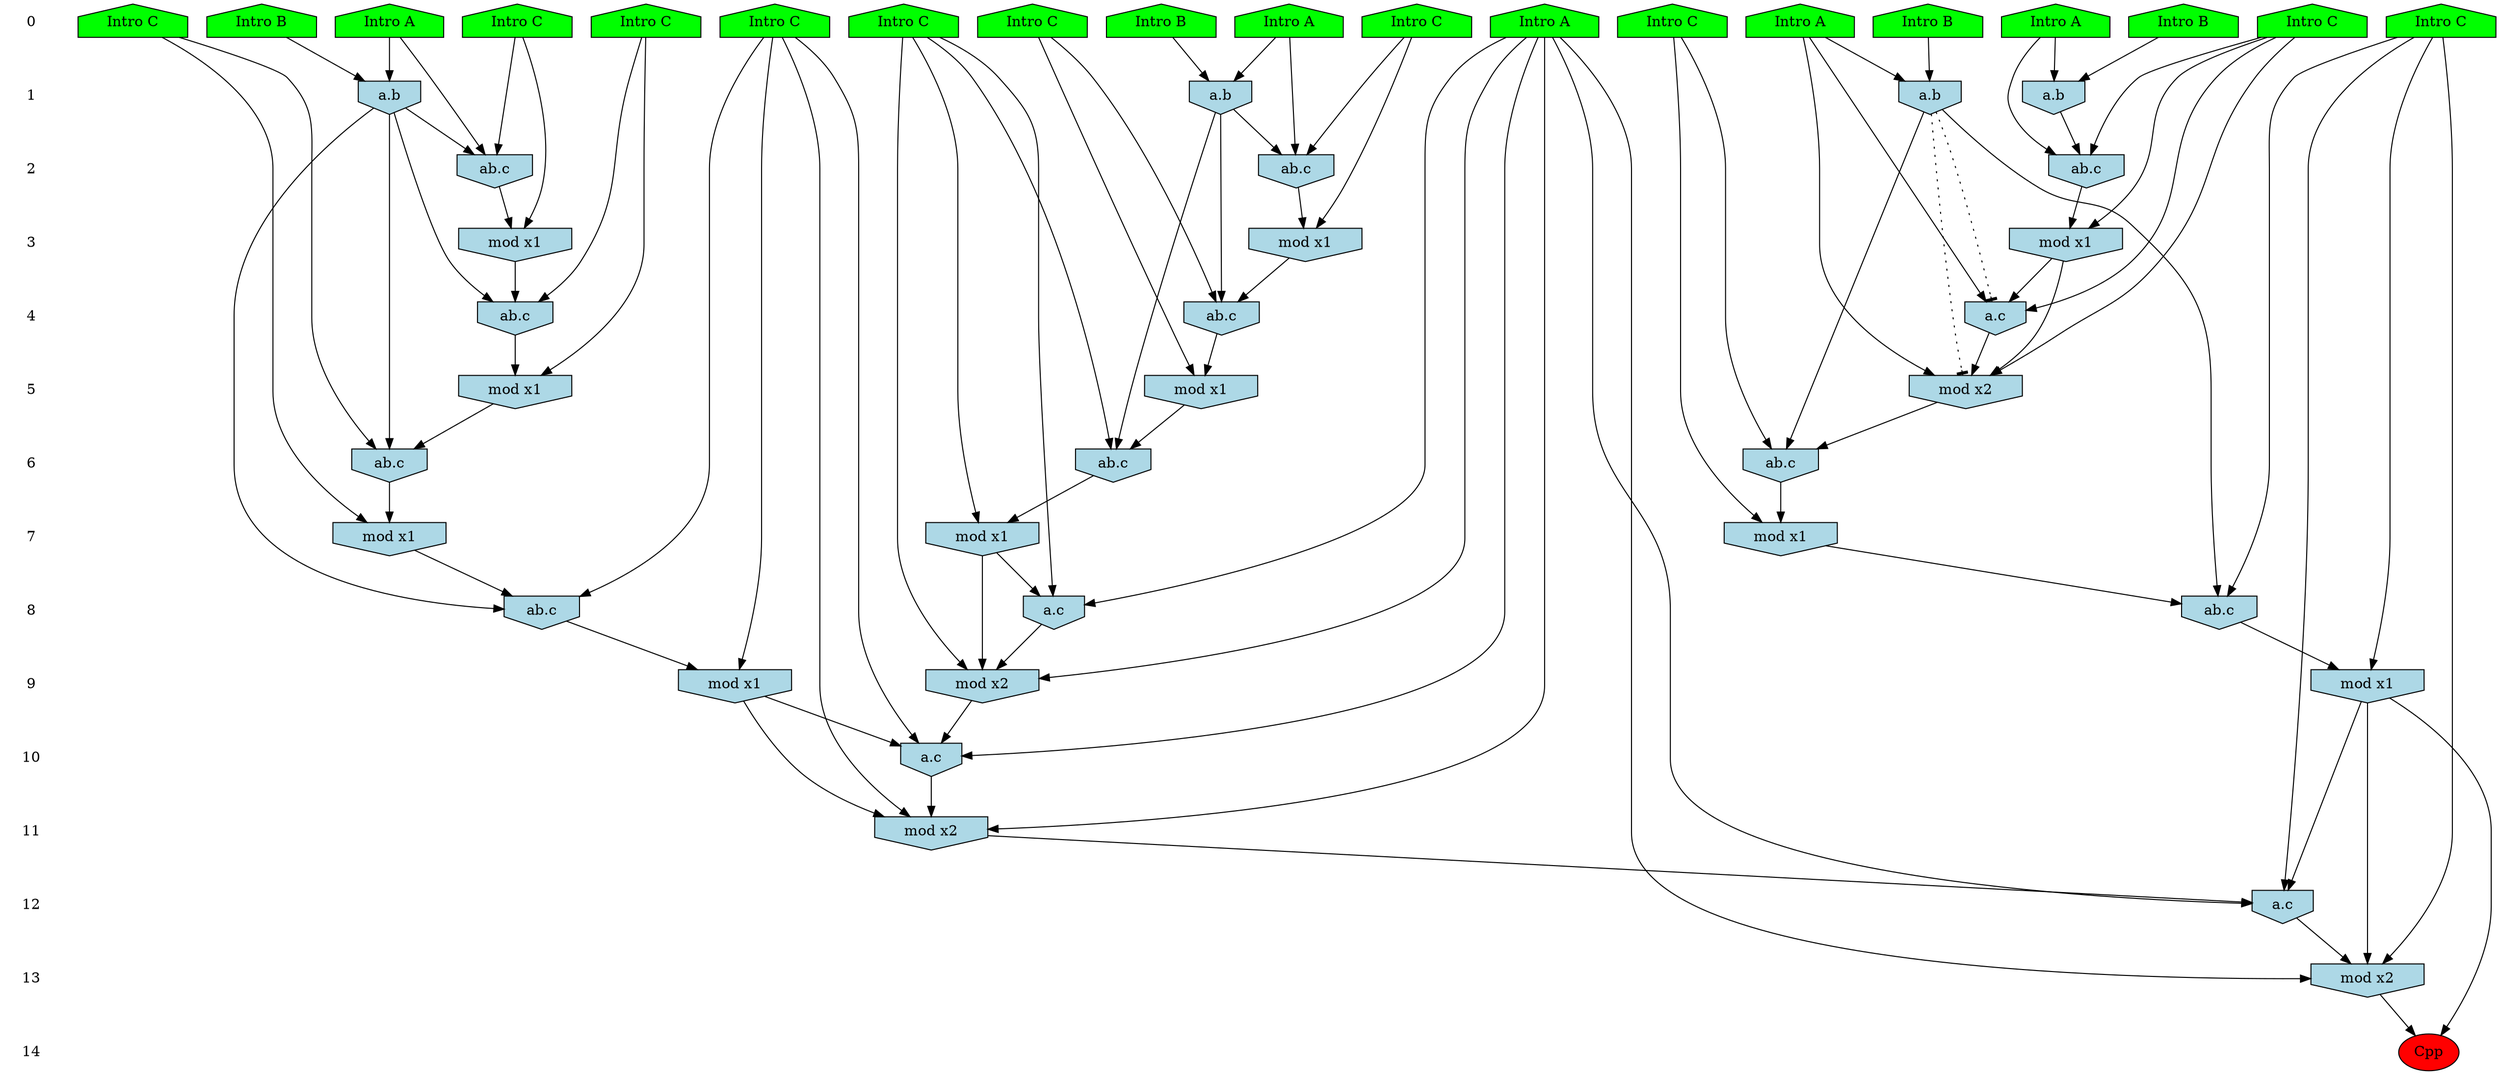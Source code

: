 /* Compression of 1 causal flows obtained in average at 2.105042E+01 t.u */
/* Compressed causal flows were: [3964] */
digraph G{
 ranksep=.5 ; 
{ rank = same ; "0" [shape=plaintext] ; node_1 [label ="Intro A", shape=house, style=filled, fillcolor=green] ;
node_2 [label ="Intro B", shape=house, style=filled, fillcolor=green] ;
node_3 [label ="Intro A", shape=house, style=filled, fillcolor=green] ;
node_4 [label ="Intro B", shape=house, style=filled, fillcolor=green] ;
node_5 [label ="Intro A", shape=house, style=filled, fillcolor=green] ;
node_6 [label ="Intro A", shape=house, style=filled, fillcolor=green] ;
node_7 [label ="Intro B", shape=house, style=filled, fillcolor=green] ;
node_8 [label ="Intro A", shape=house, style=filled, fillcolor=green] ;
node_9 [label ="Intro B", shape=house, style=filled, fillcolor=green] ;
node_10 [label ="Intro C", shape=house, style=filled, fillcolor=green] ;
node_11 [label ="Intro C", shape=house, style=filled, fillcolor=green] ;
node_12 [label ="Intro C", shape=house, style=filled, fillcolor=green] ;
node_13 [label ="Intro C", shape=house, style=filled, fillcolor=green] ;
node_14 [label ="Intro C", shape=house, style=filled, fillcolor=green] ;
node_15 [label ="Intro C", shape=house, style=filled, fillcolor=green] ;
node_16 [label ="Intro C", shape=house, style=filled, fillcolor=green] ;
node_17 [label ="Intro C", shape=house, style=filled, fillcolor=green] ;
node_18 [label ="Intro C", shape=house, style=filled, fillcolor=green] ;
node_19 [label ="Intro C", shape=house, style=filled, fillcolor=green] ;
}
{ rank = same ; "1" [shape=plaintext] ; node_20 [label="a.b", shape=invhouse, style=filled, fillcolor = lightblue] ;
node_22 [label="a.b", shape=invhouse, style=filled, fillcolor = lightblue] ;
node_32 [label="a.b", shape=invhouse, style=filled, fillcolor = lightblue] ;
node_33 [label="a.b", shape=invhouse, style=filled, fillcolor = lightblue] ;
}
{ rank = same ; "2" [shape=plaintext] ; node_21 [label="ab.c", shape=invhouse, style=filled, fillcolor = lightblue] ;
node_23 [label="ab.c", shape=invhouse, style=filled, fillcolor = lightblue] ;
node_34 [label="ab.c", shape=invhouse, style=filled, fillcolor = lightblue] ;
}
{ rank = same ; "3" [shape=plaintext] ; node_24 [label="mod x1", shape=invhouse, style=filled, fillcolor = lightblue] ;
node_26 [label="mod x1", shape=invhouse, style=filled, fillcolor = lightblue] ;
node_37 [label="mod x1", shape=invhouse, style=filled, fillcolor = lightblue] ;
}
{ rank = same ; "4" [shape=plaintext] ; node_25 [label="a.c", shape=invhouse, style=filled, fillcolor = lightblue] ;
node_27 [label="ab.c", shape=invhouse, style=filled, fillcolor = lightblue] ;
node_40 [label="ab.c", shape=invhouse, style=filled, fillcolor = lightblue] ;
}
{ rank = same ; "5" [shape=plaintext] ; node_28 [label="mod x1", shape=invhouse, style=filled, fillcolor = lightblue] ;
node_31 [label="mod x2", shape=invhouse, style=filled, fillcolor = lightblue] ;
node_41 [label="mod x1", shape=invhouse, style=filled, fillcolor = lightblue] ;
}
{ rank = same ; "6" [shape=plaintext] ; node_29 [label="ab.c", shape=invhouse, style=filled, fillcolor = lightblue] ;
node_35 [label="ab.c", shape=invhouse, style=filled, fillcolor = lightblue] ;
node_43 [label="ab.c", shape=invhouse, style=filled, fillcolor = lightblue] ;
}
{ rank = same ; "7" [shape=plaintext] ; node_30 [label="mod x1", shape=invhouse, style=filled, fillcolor = lightblue] ;
node_36 [label="mod x1", shape=invhouse, style=filled, fillcolor = lightblue] ;
node_44 [label="mod x1", shape=invhouse, style=filled, fillcolor = lightblue] ;
}
{ rank = same ; "8" [shape=plaintext] ; node_38 [label="ab.c", shape=invhouse, style=filled, fillcolor = lightblue] ;
node_42 [label="a.c", shape=invhouse, style=filled, fillcolor = lightblue] ;
node_46 [label="ab.c", shape=invhouse, style=filled, fillcolor = lightblue] ;
}
{ rank = same ; "9" [shape=plaintext] ; node_39 [label="mod x1", shape=invhouse, style=filled, fillcolor = lightblue] ;
node_45 [label="mod x2", shape=invhouse, style=filled, fillcolor = lightblue] ;
node_47 [label="mod x1", shape=invhouse, style=filled, fillcolor = lightblue] ;
}
{ rank = same ; "10" [shape=plaintext] ; node_48 [label="a.c", shape=invhouse, style=filled, fillcolor = lightblue] ;
}
{ rank = same ; "11" [shape=plaintext] ; node_49 [label="mod x2", shape=invhouse, style=filled, fillcolor = lightblue] ;
}
{ rank = same ; "12" [shape=plaintext] ; node_50 [label="a.c", shape=invhouse, style=filled, fillcolor = lightblue] ;
}
{ rank = same ; "13" [shape=plaintext] ; node_51 [label="mod x2", shape=invhouse, style=filled, fillcolor = lightblue] ;
}
{ rank = same ; "14" [shape=plaintext] ; node_52 [label ="Cpp", style=filled, fillcolor=red] ;
}
"0" -> "1" [style="invis"]; 
"1" -> "2" [style="invis"]; 
"2" -> "3" [style="invis"]; 
"3" -> "4" [style="invis"]; 
"4" -> "5" [style="invis"]; 
"5" -> "6" [style="invis"]; 
"6" -> "7" [style="invis"]; 
"7" -> "8" [style="invis"]; 
"8" -> "9" [style="invis"]; 
"9" -> "10" [style="invis"]; 
"10" -> "11" [style="invis"]; 
"11" -> "12" [style="invis"]; 
"12" -> "13" [style="invis"]; 
"13" -> "14" [style="invis"]; 
node_3 -> node_20
node_9 -> node_20
node_3 -> node_21
node_19 -> node_21
node_20 -> node_21
node_1 -> node_22
node_4 -> node_22
node_1 -> node_23
node_15 -> node_23
node_22 -> node_23
node_19 -> node_24
node_21 -> node_24
node_8 -> node_25
node_19 -> node_25
node_24 -> node_25
node_15 -> node_26
node_23 -> node_26
node_17 -> node_27
node_22 -> node_27
node_26 -> node_27
node_17 -> node_28
node_27 -> node_28
node_11 -> node_29
node_22 -> node_29
node_28 -> node_29
node_11 -> node_30
node_29 -> node_30
node_8 -> node_31
node_19 -> node_31
node_24 -> node_31
node_25 -> node_31
node_7 -> node_32
node_8 -> node_32
node_2 -> node_33
node_5 -> node_33
node_5 -> node_34
node_14 -> node_34
node_33 -> node_34
node_16 -> node_35
node_31 -> node_35
node_32 -> node_35
node_16 -> node_36
node_35 -> node_36
node_14 -> node_37
node_34 -> node_37
node_13 -> node_38
node_32 -> node_38
node_36 -> node_38
node_13 -> node_39
node_38 -> node_39
node_10 -> node_40
node_33 -> node_40
node_37 -> node_40
node_10 -> node_41
node_40 -> node_41
node_6 -> node_42
node_11 -> node_42
node_30 -> node_42
node_12 -> node_43
node_33 -> node_43
node_41 -> node_43
node_12 -> node_44
node_43 -> node_44
node_6 -> node_45
node_11 -> node_45
node_30 -> node_45
node_42 -> node_45
node_18 -> node_46
node_33 -> node_46
node_44 -> node_46
node_18 -> node_47
node_46 -> node_47
node_6 -> node_48
node_18 -> node_48
node_45 -> node_48
node_47 -> node_48
node_6 -> node_49
node_18 -> node_49
node_47 -> node_49
node_48 -> node_49
node_6 -> node_50
node_13 -> node_50
node_39 -> node_50
node_49 -> node_50
node_6 -> node_51
node_13 -> node_51
node_39 -> node_51
node_50 -> node_51
node_39 -> node_52
node_51 -> node_52
node_32 -> node_31 [style=dotted, arrowhead = tee] 
node_32 -> node_25 [style=dotted, arrowhead = tee] 
}
/*
 Dot generation time: 0.001127
*/